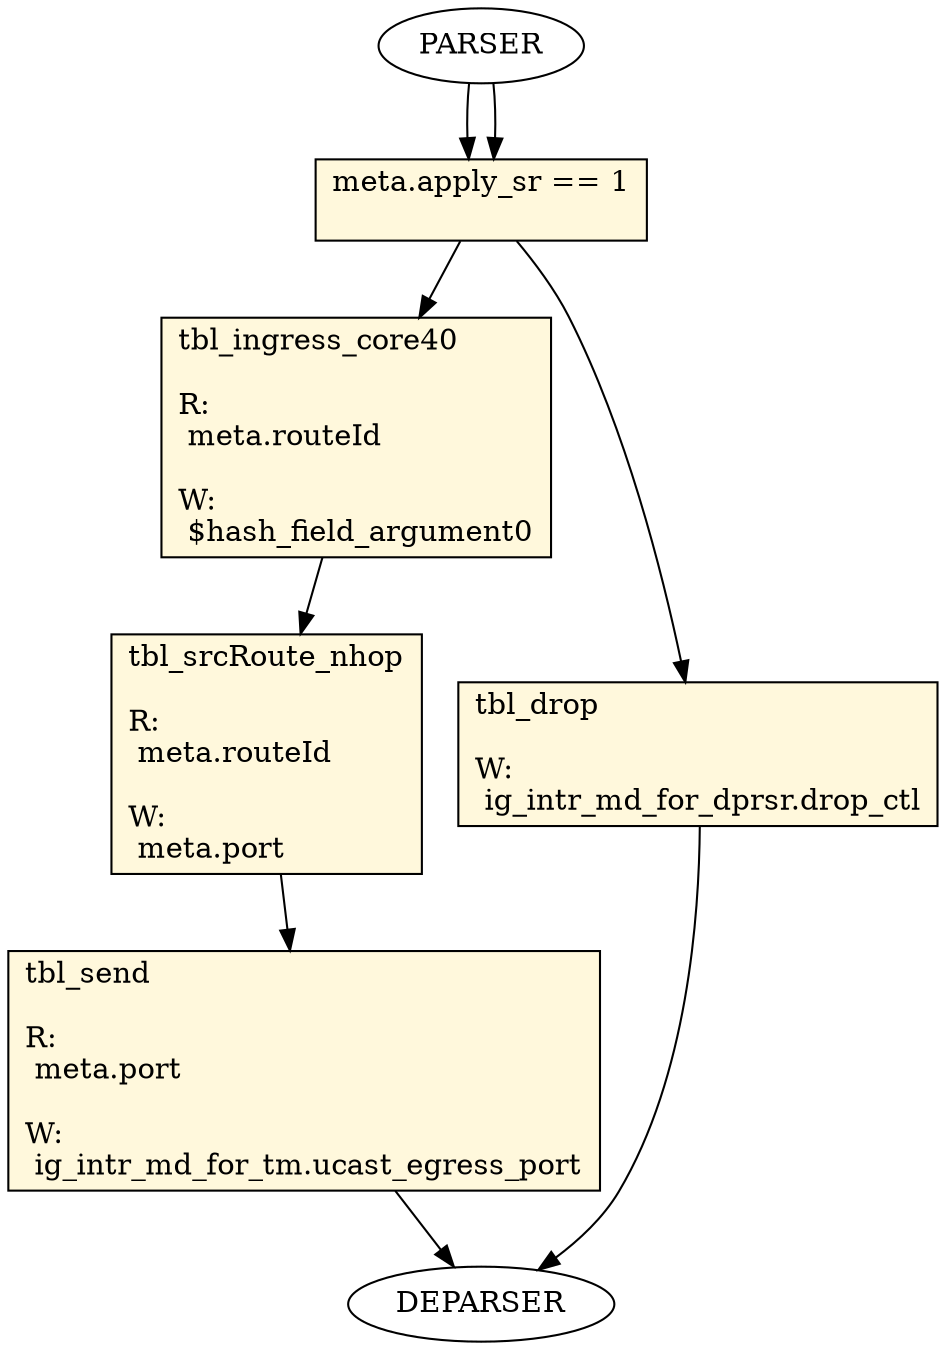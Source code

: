 digraph ingress {
cond_2 [ shape=record, style="filled", fillcolor=cornsilk, label="meta.apply_sr == 1\l\l
 "];
tbl_ingress_core40 [ shape=record, style="filled", fillcolor=cornsilk, label="tbl_ingress_core40\l\l
R:\l
 meta.routeId\l
\lW:\l
 $hash_field_argument0\l
 "];
tbl_drop [ shape=record, style="filled", fillcolor=cornsilk, label="tbl_drop\l\l
W:\l
 ig_intr_md_for_dprsr.drop_ctl\l
 "];
tbl_srcRoute_nhop [ shape=record, style="filled", fillcolor=cornsilk, label="tbl_srcRoute_nhop\l\l
R:\l
 meta.routeId\l
\lW:\l
 meta.port\l
 "];
tbl_send [ shape=record, style="filled", fillcolor=cornsilk, label="tbl_send\l\l
R:\l
 meta.port\l
\lW:\l
 ig_intr_md_for_tm.ucast_egress_port\l
 "];
    PARSER -> cond_2
    cond_2 -> tbl_ingress_core40
    PARSER -> cond_2
    cond_2 -> tbl_drop
    tbl_ingress_core40 -> tbl_srcRoute_nhop
    tbl_srcRoute_nhop -> tbl_send
    tbl_send -> DEPARSER
    tbl_drop -> DEPARSER
}
